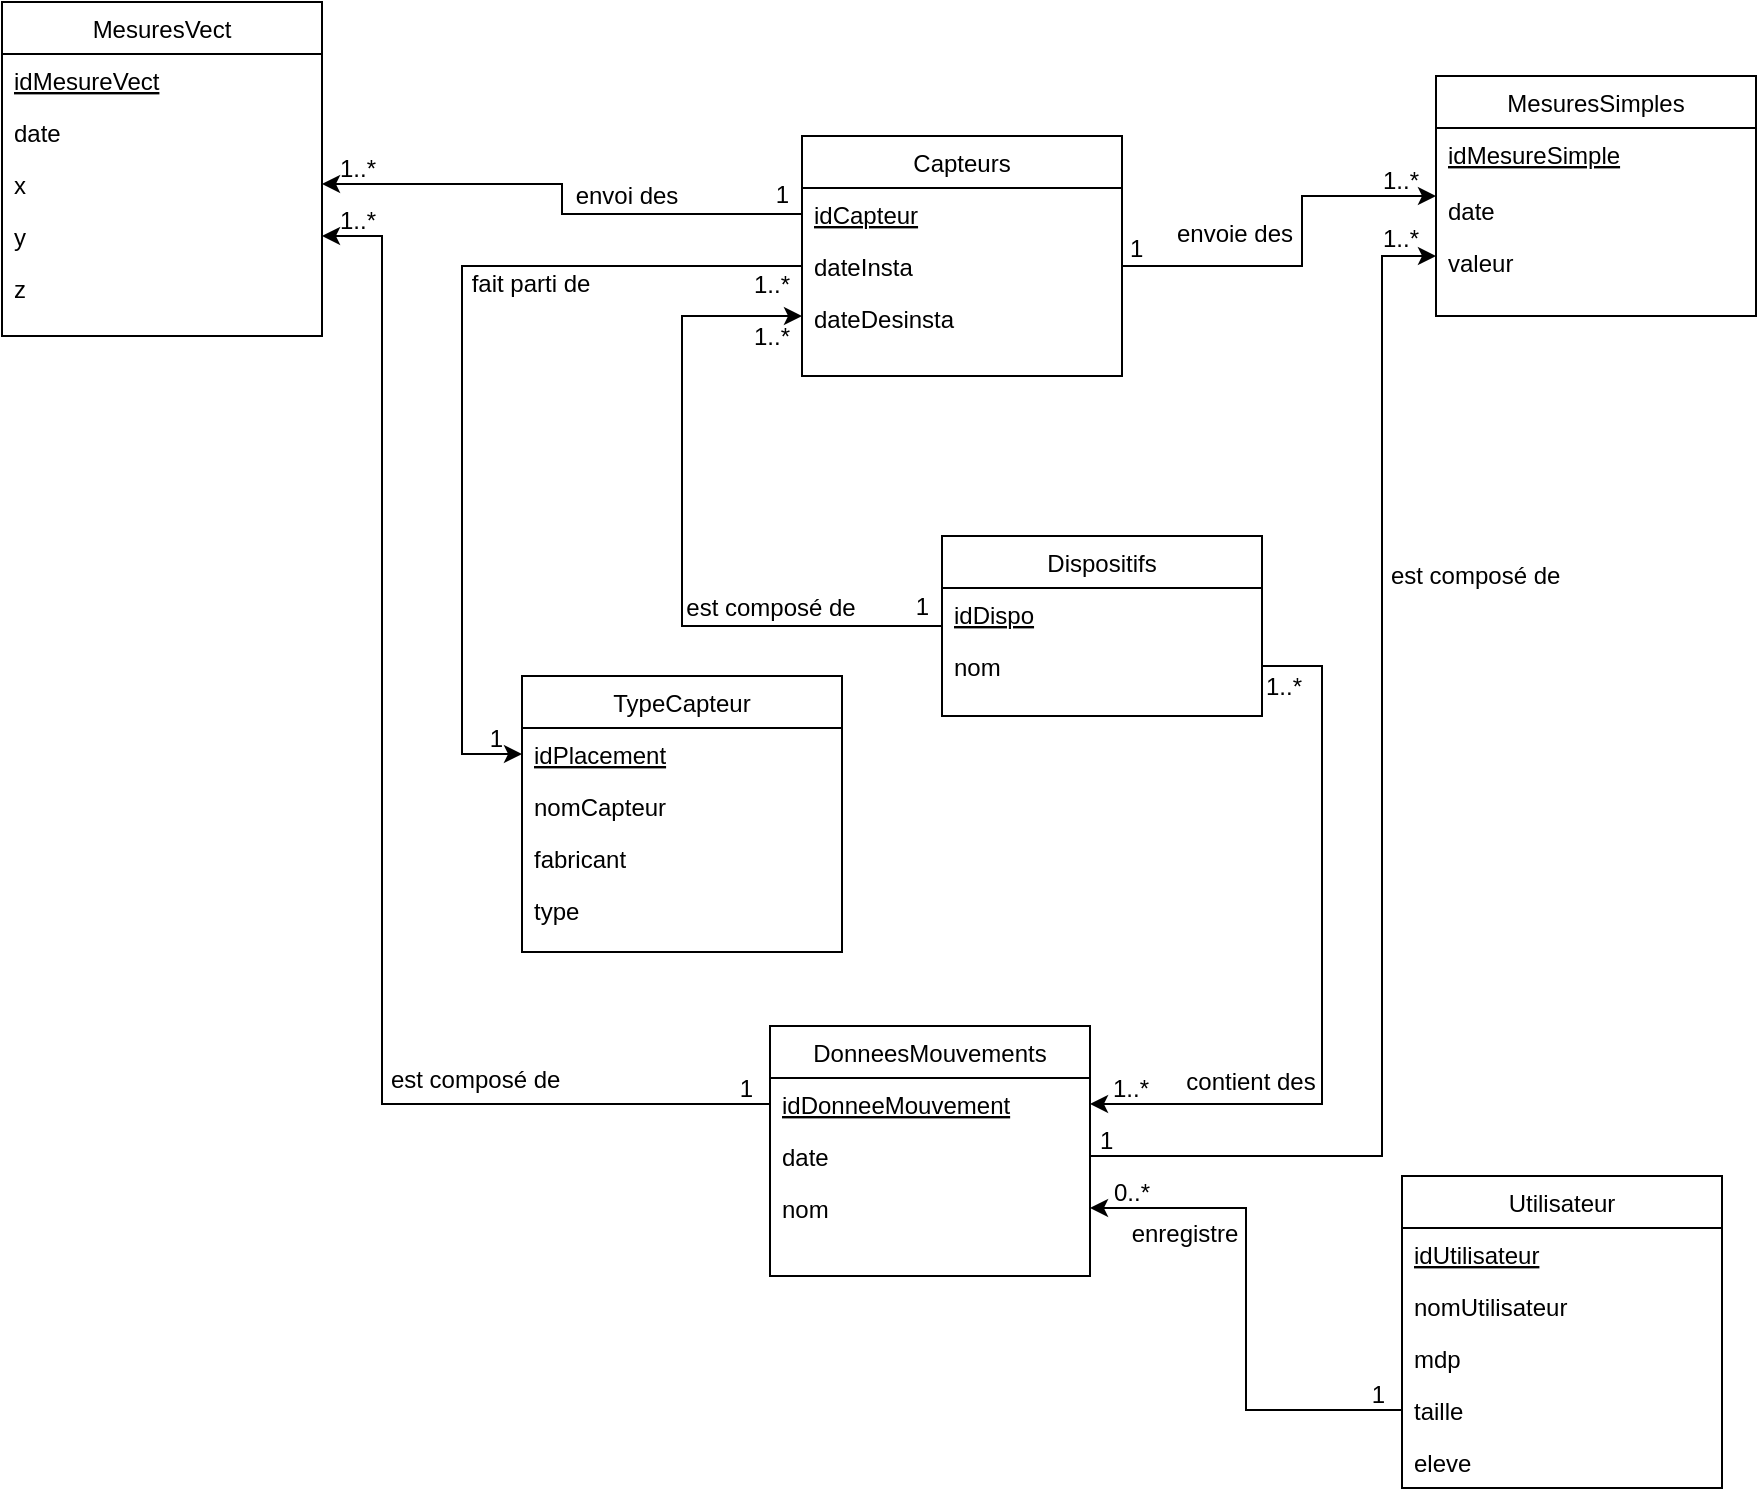 <mxfile>
    <diagram id="C5RBs43oDa-KdzZeNtuy" name="Page-1">
        <mxGraphModel dx="2178" dy="489" grid="1" gridSize="10" guides="1" tooltips="1" connect="1" arrows="1" fold="1" page="1" pageScale="1" pageWidth="827" pageHeight="1169" math="0" shadow="0">
            <root>
                <mxCell id="WIyWlLk6GJQsqaUBKTNV-0"/>
                <mxCell id="WIyWlLk6GJQsqaUBKTNV-1" parent="WIyWlLk6GJQsqaUBKTNV-0"/>
                <mxCell id="zkfFHV4jXpPFQw0GAbJ--0" value="Capteurs" style="swimlane;fontStyle=0;align=center;verticalAlign=top;childLayout=stackLayout;horizontal=1;startSize=26;horizontalStack=0;resizeParent=1;resizeLast=0;collapsible=1;marginBottom=0;rounded=0;shadow=0;strokeWidth=1;" parent="WIyWlLk6GJQsqaUBKTNV-1" vertex="1">
                    <mxGeometry x="350" y="140" width="160" height="120" as="geometry">
                        <mxRectangle x="230" y="140" width="160" height="26" as="alternateBounds"/>
                    </mxGeometry>
                </mxCell>
                <mxCell id="zkfFHV4jXpPFQw0GAbJ--1" value="idCapteur" style="text;align=left;verticalAlign=top;spacingLeft=4;spacingRight=4;overflow=hidden;rotatable=0;points=[[0,0.5],[1,0.5]];portConstraint=eastwest;fontStyle=4" parent="zkfFHV4jXpPFQw0GAbJ--0" vertex="1">
                    <mxGeometry y="26" width="160" height="26" as="geometry"/>
                </mxCell>
                <mxCell id="zN-kpuimuayOz62OdHt_-6" value="dateInsta" style="text;align=left;verticalAlign=top;spacingLeft=4;spacingRight=4;overflow=hidden;rotatable=0;points=[[0,0.5],[1,0.5]];portConstraint=eastwest;rounded=0;shadow=0;html=0;" parent="zkfFHV4jXpPFQw0GAbJ--0" vertex="1">
                    <mxGeometry y="52" width="160" height="26" as="geometry"/>
                </mxCell>
                <mxCell id="zN-kpuimuayOz62OdHt_-7" value="dateDesinsta" style="text;align=left;verticalAlign=top;spacingLeft=4;spacingRight=4;overflow=hidden;rotatable=0;points=[[0,0.5],[1,0.5]];portConstraint=eastwest;rounded=0;shadow=0;html=0;" parent="zkfFHV4jXpPFQw0GAbJ--0" vertex="1">
                    <mxGeometry y="78" width="160" height="26" as="geometry"/>
                </mxCell>
                <mxCell id="zkfFHV4jXpPFQw0GAbJ--13" value="MesuresVect" style="swimlane;fontStyle=0;align=center;verticalAlign=top;childLayout=stackLayout;horizontal=1;startSize=26;horizontalStack=0;resizeParent=1;resizeLast=0;collapsible=1;marginBottom=0;rounded=0;shadow=0;strokeWidth=1;" parent="WIyWlLk6GJQsqaUBKTNV-1" vertex="1">
                    <mxGeometry x="-50" y="73" width="160" height="167" as="geometry">
                        <mxRectangle x="340" y="380" width="170" height="26" as="alternateBounds"/>
                    </mxGeometry>
                </mxCell>
                <mxCell id="zN-kpuimuayOz62OdHt_-9" value="idMesureVect" style="text;align=left;verticalAlign=top;spacingLeft=4;spacingRight=4;overflow=hidden;rotatable=0;points=[[0,0.5],[1,0.5]];portConstraint=eastwest;rounded=0;shadow=0;html=0;fontStyle=4" parent="zkfFHV4jXpPFQw0GAbJ--13" vertex="1">
                    <mxGeometry y="26" width="160" height="26" as="geometry"/>
                </mxCell>
                <mxCell id="zN-kpuimuayOz62OdHt_-10" value="date" style="text;align=left;verticalAlign=top;spacingLeft=4;spacingRight=4;overflow=hidden;rotatable=0;points=[[0,0.5],[1,0.5]];portConstraint=eastwest;rounded=0;shadow=0;html=0;" parent="zkfFHV4jXpPFQw0GAbJ--13" vertex="1">
                    <mxGeometry y="52" width="160" height="26" as="geometry"/>
                </mxCell>
                <mxCell id="zN-kpuimuayOz62OdHt_-11" value="x" style="text;align=left;verticalAlign=top;spacingLeft=4;spacingRight=4;overflow=hidden;rotatable=0;points=[[0,0.5],[1,0.5]];portConstraint=eastwest;rounded=0;shadow=0;html=0;" parent="zkfFHV4jXpPFQw0GAbJ--13" vertex="1">
                    <mxGeometry y="78" width="160" height="26" as="geometry"/>
                </mxCell>
                <mxCell id="zN-kpuimuayOz62OdHt_-12" value="y" style="text;align=left;verticalAlign=top;spacingLeft=4;spacingRight=4;overflow=hidden;rotatable=0;points=[[0,0.5],[1,0.5]];portConstraint=eastwest;rounded=0;shadow=0;html=0;" parent="zkfFHV4jXpPFQw0GAbJ--13" vertex="1">
                    <mxGeometry y="104" width="160" height="26" as="geometry"/>
                </mxCell>
                <mxCell id="zN-kpuimuayOz62OdHt_-13" value="z" style="text;align=left;verticalAlign=top;spacingLeft=4;spacingRight=4;overflow=hidden;rotatable=0;points=[[0,0.5],[1,0.5]];portConstraint=eastwest;rounded=0;shadow=0;html=0;" parent="zkfFHV4jXpPFQw0GAbJ--13" vertex="1">
                    <mxGeometry y="130" width="160" height="26" as="geometry"/>
                </mxCell>
                <mxCell id="zkfFHV4jXpPFQw0GAbJ--17" value="MesuresSimples" style="swimlane;fontStyle=0;align=center;verticalAlign=top;childLayout=stackLayout;horizontal=1;startSize=26;horizontalStack=0;resizeParent=1;resizeLast=0;collapsible=1;marginBottom=0;rounded=0;shadow=0;strokeWidth=1;" parent="WIyWlLk6GJQsqaUBKTNV-1" vertex="1">
                    <mxGeometry x="667" y="110" width="160" height="120" as="geometry">
                        <mxRectangle x="550" y="140" width="160" height="26" as="alternateBounds"/>
                    </mxGeometry>
                </mxCell>
                <mxCell id="zkfFHV4jXpPFQw0GAbJ--19" value="idMesureSimple" style="text;align=left;verticalAlign=top;spacingLeft=4;spacingRight=4;overflow=hidden;rotatable=0;points=[[0,0.5],[1,0.5]];portConstraint=eastwest;rounded=0;shadow=0;html=0;fontStyle=4" parent="zkfFHV4jXpPFQw0GAbJ--17" vertex="1">
                    <mxGeometry y="26" width="160" height="28" as="geometry"/>
                </mxCell>
                <mxCell id="zkfFHV4jXpPFQw0GAbJ--20" value="date" style="text;align=left;verticalAlign=top;spacingLeft=4;spacingRight=4;overflow=hidden;rotatable=0;points=[[0,0.5],[1,0.5]];portConstraint=eastwest;rounded=0;shadow=0;html=0;" parent="zkfFHV4jXpPFQw0GAbJ--17" vertex="1">
                    <mxGeometry y="54" width="160" height="26" as="geometry"/>
                </mxCell>
                <mxCell id="9aGw7pQHKSIhIZDO6fZ9-0" value="valeur" style="text;align=left;verticalAlign=top;spacingLeft=4;spacingRight=4;overflow=hidden;rotatable=0;points=[[0,0.5],[1,0.5]];portConstraint=eastwest;rounded=0;shadow=0;html=0;" parent="zkfFHV4jXpPFQw0GAbJ--17" vertex="1">
                    <mxGeometry y="80" width="160" height="26" as="geometry"/>
                </mxCell>
                <mxCell id="zkfFHV4jXpPFQw0GAbJ--26" value="" style="endArrow=classic;shadow=0;strokeWidth=1;rounded=0;endFill=1;edgeStyle=elbowEdgeStyle;exitX=1;exitY=0.5;exitDx=0;exitDy=0;strokeColor=default;entryX=0;entryY=0.5;entryDx=0;entryDy=0;" parent="WIyWlLk6GJQsqaUBKTNV-1" target="zkfFHV4jXpPFQw0GAbJ--17" edge="1">
                    <mxGeometry x="0.5" y="41" relative="1" as="geometry">
                        <mxPoint x="510" y="205" as="sourcePoint"/>
                        <mxPoint x="667" y="190" as="targetPoint"/>
                        <mxPoint x="-40" y="32" as="offset"/>
                        <Array as="points">
                            <mxPoint x="600" y="200"/>
                        </Array>
                    </mxGeometry>
                </mxCell>
                <mxCell id="zkfFHV4jXpPFQw0GAbJ--27" value="1" style="resizable=0;align=left;verticalAlign=bottom;labelBackgroundColor=none;fontSize=12;" parent="zkfFHV4jXpPFQw0GAbJ--26" connectable="0" vertex="1">
                    <mxGeometry x="-1" relative="1" as="geometry">
                        <mxPoint x="2" as="offset"/>
                    </mxGeometry>
                </mxCell>
                <mxCell id="zkfFHV4jXpPFQw0GAbJ--28" value="1..*" style="resizable=0;align=right;verticalAlign=bottom;labelBackgroundColor=none;fontSize=12;" parent="zkfFHV4jXpPFQw0GAbJ--26" connectable="0" vertex="1">
                    <mxGeometry x="1" relative="1" as="geometry">
                        <mxPoint x="-7" y="1" as="offset"/>
                    </mxGeometry>
                </mxCell>
                <mxCell id="zkfFHV4jXpPFQw0GAbJ--29" value="envoie des" style="text;html=1;resizable=0;points=[];;align=center;verticalAlign=middle;labelBackgroundColor=none;rounded=0;shadow=0;strokeWidth=1;fontSize=12;" parent="zkfFHV4jXpPFQw0GAbJ--26" vertex="1" connectable="0">
                    <mxGeometry x="0.5" y="49" relative="1" as="geometry">
                        <mxPoint x="-53" y="68" as="offset"/>
                    </mxGeometry>
                </mxCell>
                <mxCell id="zN-kpuimuayOz62OdHt_-0" value="DonneesMouvements" style="swimlane;fontStyle=0;align=center;verticalAlign=top;childLayout=stackLayout;horizontal=1;startSize=26;horizontalStack=0;resizeParent=1;resizeLast=0;collapsible=1;marginBottom=0;rounded=0;shadow=0;strokeWidth=1;" parent="WIyWlLk6GJQsqaUBKTNV-1" vertex="1">
                    <mxGeometry x="334" y="585" width="160" height="125" as="geometry">
                        <mxRectangle x="130" y="380" width="160" height="26" as="alternateBounds"/>
                    </mxGeometry>
                </mxCell>
                <mxCell id="zN-kpuimuayOz62OdHt_-1" value="idDonneeMouvement" style="text;align=left;verticalAlign=top;spacingLeft=4;spacingRight=4;overflow=hidden;rotatable=0;points=[[0,0.5],[1,0.5]];portConstraint=eastwest;fontStyle=4" parent="zN-kpuimuayOz62OdHt_-0" vertex="1">
                    <mxGeometry y="26" width="160" height="26" as="geometry"/>
                </mxCell>
                <mxCell id="zN-kpuimuayOz62OdHt_-16" value="date" style="text;align=left;verticalAlign=top;spacingLeft=4;spacingRight=4;overflow=hidden;rotatable=0;points=[[0,0.5],[1,0.5]];portConstraint=eastwest;rounded=0;shadow=0;html=0;" parent="zN-kpuimuayOz62OdHt_-0" vertex="1">
                    <mxGeometry y="52" width="160" height="26" as="geometry"/>
                </mxCell>
                <mxCell id="zN-kpuimuayOz62OdHt_-81" value="nom" style="text;align=left;verticalAlign=top;spacingLeft=4;spacingRight=4;overflow=hidden;rotatable=0;points=[[0,0.5],[1,0.5]];portConstraint=eastwest;rounded=0;shadow=0;html=0;fontStyle=0" parent="zN-kpuimuayOz62OdHt_-0" vertex="1">
                    <mxGeometry y="78" width="160" height="26" as="geometry"/>
                </mxCell>
                <mxCell id="zN-kpuimuayOz62OdHt_-3" value="TypeCapteur" style="swimlane;fontStyle=0;align=center;verticalAlign=top;childLayout=stackLayout;horizontal=1;startSize=26;horizontalStack=0;resizeParent=1;resizeLast=0;collapsible=1;marginBottom=0;rounded=0;shadow=0;strokeWidth=1;" parent="WIyWlLk6GJQsqaUBKTNV-1" vertex="1">
                    <mxGeometry x="210" y="410" width="160" height="138" as="geometry">
                        <mxRectangle x="130" y="380" width="160" height="26" as="alternateBounds"/>
                    </mxGeometry>
                </mxCell>
                <mxCell id="zN-kpuimuayOz62OdHt_-4" value="idPlacement" style="text;align=left;verticalAlign=top;spacingLeft=4;spacingRight=4;overflow=hidden;rotatable=0;points=[[0,0.5],[1,0.5]];portConstraint=eastwest;fontStyle=4" parent="zN-kpuimuayOz62OdHt_-3" vertex="1">
                    <mxGeometry y="26" width="160" height="26" as="geometry"/>
                </mxCell>
                <mxCell id="zN-kpuimuayOz62OdHt_-5" value="nomCapteur" style="text;align=left;verticalAlign=top;spacingLeft=4;spacingRight=4;overflow=hidden;rotatable=0;points=[[0,0.5],[1,0.5]];portConstraint=eastwest;rounded=0;shadow=0;html=0;" parent="zN-kpuimuayOz62OdHt_-3" vertex="1">
                    <mxGeometry y="52" width="160" height="26" as="geometry"/>
                </mxCell>
                <mxCell id="zN-kpuimuayOz62OdHt_-30" value="fabricant&#10;" style="text;align=left;verticalAlign=top;spacingLeft=4;spacingRight=4;overflow=hidden;rotatable=0;points=[[0,0.5],[1,0.5]];portConstraint=eastwest;rounded=0;shadow=0;html=0;" parent="zN-kpuimuayOz62OdHt_-3" vertex="1">
                    <mxGeometry y="78" width="160" height="26" as="geometry"/>
                </mxCell>
                <mxCell id="zN-kpuimuayOz62OdHt_-76" value="type" style="text;align=left;verticalAlign=top;spacingLeft=4;spacingRight=4;overflow=hidden;rotatable=0;points=[[0,0.5],[1,0.5]];portConstraint=eastwest;rounded=0;shadow=0;html=0;" parent="zN-kpuimuayOz62OdHt_-3" vertex="1">
                    <mxGeometry y="104" width="160" height="26" as="geometry"/>
                </mxCell>
                <mxCell id="zN-kpuimuayOz62OdHt_-20" value="Utilisateur" style="swimlane;fontStyle=0;align=center;verticalAlign=top;childLayout=stackLayout;horizontal=1;startSize=26;horizontalStack=0;resizeParent=1;resizeLast=0;collapsible=1;marginBottom=0;rounded=0;shadow=0;strokeWidth=1;" parent="WIyWlLk6GJQsqaUBKTNV-1" vertex="1">
                    <mxGeometry x="650" y="660" width="160" height="156" as="geometry">
                        <mxRectangle x="130" y="380" width="160" height="26" as="alternateBounds"/>
                    </mxGeometry>
                </mxCell>
                <mxCell id="zN-kpuimuayOz62OdHt_-21" value="idUtilisateur" style="text;align=left;verticalAlign=top;spacingLeft=4;spacingRight=4;overflow=hidden;rotatable=0;points=[[0,0.5],[1,0.5]];portConstraint=eastwest;fontStyle=4" parent="zN-kpuimuayOz62OdHt_-20" vertex="1">
                    <mxGeometry y="26" width="160" height="26" as="geometry"/>
                </mxCell>
                <mxCell id="zN-kpuimuayOz62OdHt_-22" value="nomUtilisateur" style="text;align=left;verticalAlign=top;spacingLeft=4;spacingRight=4;overflow=hidden;rotatable=0;points=[[0,0.5],[1,0.5]];portConstraint=eastwest;rounded=0;shadow=0;html=0;" parent="zN-kpuimuayOz62OdHt_-20" vertex="1">
                    <mxGeometry y="52" width="160" height="26" as="geometry"/>
                </mxCell>
                <mxCell id="zN-kpuimuayOz62OdHt_-23" value="mdp" style="text;align=left;verticalAlign=top;spacingLeft=4;spacingRight=4;overflow=hidden;rotatable=0;points=[[0,0.5],[1,0.5]];portConstraint=eastwest;rounded=0;shadow=0;html=0;" parent="zN-kpuimuayOz62OdHt_-20" vertex="1">
                    <mxGeometry y="78" width="160" height="26" as="geometry"/>
                </mxCell>
                <mxCell id="zN-kpuimuayOz62OdHt_-24" value="taille" style="text;align=left;verticalAlign=top;spacingLeft=4;spacingRight=4;overflow=hidden;rotatable=0;points=[[0,0.5],[1,0.5]];portConstraint=eastwest;rounded=0;shadow=0;html=0;fontStyle=0" parent="zN-kpuimuayOz62OdHt_-20" vertex="1">
                    <mxGeometry y="104" width="160" height="26" as="geometry"/>
                </mxCell>
                <mxCell id="0" value="eleve" style="text;align=left;verticalAlign=top;spacingLeft=4;spacingRight=4;overflow=hidden;rotatable=0;points=[[0,0.5],[1,0.5]];portConstraint=eastwest;rounded=0;shadow=0;html=0;fontStyle=0" parent="zN-kpuimuayOz62OdHt_-20" vertex="1">
                    <mxGeometry y="130" width="160" height="26" as="geometry"/>
                </mxCell>
                <mxCell id="zN-kpuimuayOz62OdHt_-45" value="" style="endArrow=none;shadow=0;strokeWidth=1;rounded=0;endFill=0;edgeStyle=elbowEdgeStyle;exitX=1;exitY=0.5;exitDx=0;exitDy=0;strokeColor=default;startArrow=classic;startFill=1;entryX=0;entryY=0.5;entryDx=0;entryDy=0;" parent="WIyWlLk6GJQsqaUBKTNV-1" target="zkfFHV4jXpPFQw0GAbJ--1" edge="1">
                    <mxGeometry x="0.5" y="41" relative="1" as="geometry">
                        <mxPoint x="110" y="164" as="sourcePoint"/>
                        <mxPoint x="350" y="200" as="targetPoint"/>
                        <mxPoint x="-40" y="32" as="offset"/>
                    </mxGeometry>
                </mxCell>
                <mxCell id="zN-kpuimuayOz62OdHt_-46" value="1..*" style="resizable=0;align=left;verticalAlign=bottom;labelBackgroundColor=none;fontSize=12;" parent="zN-kpuimuayOz62OdHt_-45" connectable="0" vertex="1">
                    <mxGeometry x="-1" relative="1" as="geometry">
                        <mxPoint x="7" y="1" as="offset"/>
                    </mxGeometry>
                </mxCell>
                <mxCell id="zN-kpuimuayOz62OdHt_-47" value="1" style="resizable=0;align=right;verticalAlign=bottom;labelBackgroundColor=none;fontSize=12;" parent="zN-kpuimuayOz62OdHt_-45" connectable="0" vertex="1">
                    <mxGeometry x="1" relative="1" as="geometry">
                        <mxPoint x="-5" y="-1" as="offset"/>
                    </mxGeometry>
                </mxCell>
                <mxCell id="zN-kpuimuayOz62OdHt_-48" value="envoi des" style="text;html=1;resizable=0;points=[];;align=center;verticalAlign=middle;labelBackgroundColor=none;rounded=0;shadow=0;strokeWidth=1;fontSize=12;" parent="zN-kpuimuayOz62OdHt_-45" connectable="0" vertex="1">
                    <mxGeometry x="0.5" y="49" relative="1" as="geometry">
                        <mxPoint x="-25" y="40" as="offset"/>
                    </mxGeometry>
                </mxCell>
                <mxCell id="zN-kpuimuayOz62OdHt_-49" value="" style="endArrow=classic;shadow=0;strokeWidth=1;rounded=0;endFill=1;edgeStyle=elbowEdgeStyle;entryX=0;entryY=0.5;entryDx=0;entryDy=0;exitX=0;exitY=0.5;exitDx=0;exitDy=0;strokeColor=default;" parent="WIyWlLk6GJQsqaUBKTNV-1" source="zN-kpuimuayOz62OdHt_-6" target="zN-kpuimuayOz62OdHt_-4" edge="1">
                    <mxGeometry x="0.5" y="41" relative="1" as="geometry">
                        <mxPoint x="310" y="280" as="sourcePoint"/>
                        <mxPoint x="450" y="306" as="targetPoint"/>
                        <mxPoint x="-40" y="32" as="offset"/>
                        <Array as="points">
                            <mxPoint x="180" y="310"/>
                        </Array>
                    </mxGeometry>
                </mxCell>
                <mxCell id="zN-kpuimuayOz62OdHt_-50" value="1..*" style="resizable=0;align=left;verticalAlign=bottom;labelBackgroundColor=none;fontSize=12;" parent="zN-kpuimuayOz62OdHt_-49" connectable="0" vertex="1">
                    <mxGeometry x="-1" relative="1" as="geometry">
                        <mxPoint x="-26" y="18" as="offset"/>
                    </mxGeometry>
                </mxCell>
                <mxCell id="zN-kpuimuayOz62OdHt_-51" value="1" style="resizable=0;align=right;verticalAlign=bottom;labelBackgroundColor=none;fontSize=12;" parent="zN-kpuimuayOz62OdHt_-49" connectable="0" vertex="1">
                    <mxGeometry x="1" relative="1" as="geometry">
                        <mxPoint x="-8" y="1" as="offset"/>
                    </mxGeometry>
                </mxCell>
                <mxCell id="zN-kpuimuayOz62OdHt_-52" value="fait parti de" style="text;html=1;resizable=0;points=[];;align=center;verticalAlign=middle;labelBackgroundColor=none;rounded=0;shadow=0;strokeWidth=1;fontSize=12;" parent="zN-kpuimuayOz62OdHt_-49" connectable="0" vertex="1">
                    <mxGeometry x="0.5" y="49" relative="1" as="geometry">
                        <mxPoint x="-15" y="-154" as="offset"/>
                    </mxGeometry>
                </mxCell>
                <mxCell id="zN-kpuimuayOz62OdHt_-53" value="" style="endArrow=none;shadow=0;strokeWidth=1;rounded=0;endFill=0;edgeStyle=elbowEdgeStyle;entryX=0;entryY=0.5;entryDx=0;entryDy=0;exitX=1;exitY=0.5;exitDx=0;exitDy=0;strokeColor=default;startArrow=classic;startFill=1;" parent="WIyWlLk6GJQsqaUBKTNV-1" source="zN-kpuimuayOz62OdHt_-12" target="zN-kpuimuayOz62OdHt_-1" edge="1">
                    <mxGeometry x="0.5" y="41" relative="1" as="geometry">
                        <mxPoint x="290" y="400" as="sourcePoint"/>
                        <mxPoint x="430" y="426" as="targetPoint"/>
                        <mxPoint x="-40" y="32" as="offset"/>
                        <Array as="points">
                            <mxPoint x="140" y="410"/>
                        </Array>
                    </mxGeometry>
                </mxCell>
                <mxCell id="zN-kpuimuayOz62OdHt_-54" value="1..*" style="resizable=0;align=left;verticalAlign=bottom;labelBackgroundColor=none;fontSize=12;" parent="zN-kpuimuayOz62OdHt_-53" connectable="0" vertex="1">
                    <mxGeometry x="-1" relative="1" as="geometry">
                        <mxPoint x="7" y="1" as="offset"/>
                    </mxGeometry>
                </mxCell>
                <mxCell id="zN-kpuimuayOz62OdHt_-55" value="1" style="resizable=0;align=right;verticalAlign=bottom;labelBackgroundColor=none;fontSize=12;" parent="zN-kpuimuayOz62OdHt_-53" connectable="0" vertex="1">
                    <mxGeometry x="1" relative="1" as="geometry">
                        <mxPoint x="-7" y="1" as="offset"/>
                    </mxGeometry>
                </mxCell>
                <mxCell id="zN-kpuimuayOz62OdHt_-56" value="est composé de&amp;nbsp;" style="text;html=1;resizable=0;points=[];;align=center;verticalAlign=middle;labelBackgroundColor=none;rounded=0;shadow=0;strokeWidth=1;fontSize=12;" parent="zN-kpuimuayOz62OdHt_-53" connectable="0" vertex="1">
                    <mxGeometry x="0.5" y="49" relative="1" as="geometry">
                        <mxPoint x="18" y="37" as="offset"/>
                    </mxGeometry>
                </mxCell>
                <mxCell id="zN-kpuimuayOz62OdHt_-57" value="" style="endArrow=classic;shadow=0;strokeWidth=1;rounded=0;endFill=1;edgeStyle=elbowEdgeStyle;exitX=1;exitY=0.5;exitDx=0;exitDy=0;strokeColor=default;entryX=0;entryY=0.75;entryDx=0;entryDy=0;" parent="WIyWlLk6GJQsqaUBKTNV-1" edge="1">
                    <mxGeometry x="0.5" y="41" relative="1" as="geometry">
                        <mxPoint x="494" y="650" as="sourcePoint"/>
                        <mxPoint x="667" y="200" as="targetPoint"/>
                        <mxPoint x="-40" y="32" as="offset"/>
                        <Array as="points">
                            <mxPoint x="640" y="430"/>
                            <mxPoint x="610" y="434"/>
                        </Array>
                    </mxGeometry>
                </mxCell>
                <mxCell id="zN-kpuimuayOz62OdHt_-58" value="1" style="resizable=0;align=left;verticalAlign=bottom;labelBackgroundColor=none;fontSize=12;" parent="zN-kpuimuayOz62OdHt_-57" connectable="0" vertex="1">
                    <mxGeometry x="-1" relative="1" as="geometry">
                        <mxPoint x="3" y="1" as="offset"/>
                    </mxGeometry>
                </mxCell>
                <mxCell id="zN-kpuimuayOz62OdHt_-59" value="1..*" style="resizable=0;align=right;verticalAlign=bottom;labelBackgroundColor=none;fontSize=12;" parent="zN-kpuimuayOz62OdHt_-57" connectable="0" vertex="1">
                    <mxGeometry x="1" relative="1" as="geometry">
                        <mxPoint x="-7" as="offset"/>
                    </mxGeometry>
                </mxCell>
                <mxCell id="zN-kpuimuayOz62OdHt_-60" value="contient des" style="text;html=1;resizable=0;points=[];;align=center;verticalAlign=middle;labelBackgroundColor=none;rounded=0;shadow=0;strokeWidth=1;fontSize=12;" parent="zN-kpuimuayOz62OdHt_-57" connectable="0" vertex="1">
                    <mxGeometry x="0.5" y="49" relative="1" as="geometry">
                        <mxPoint x="-17" y="284" as="offset"/>
                    </mxGeometry>
                </mxCell>
                <mxCell id="zN-kpuimuayOz62OdHt_-61" value="" style="endArrow=none;shadow=0;strokeWidth=1;rounded=0;endFill=0;edgeStyle=elbowEdgeStyle;entryX=0;entryY=0.5;entryDx=0;entryDy=0;exitX=1;exitY=0.5;exitDx=0;exitDy=0;strokeColor=default;startArrow=classic;startFill=1;" parent="WIyWlLk6GJQsqaUBKTNV-1" source="zN-kpuimuayOz62OdHt_-81" target="zN-kpuimuayOz62OdHt_-24" edge="1">
                    <mxGeometry x="0.5" y="41" relative="1" as="geometry">
                        <mxPoint x="494" y="696.5" as="sourcePoint"/>
                        <mxPoint x="630" y="781.5" as="targetPoint"/>
                        <mxPoint x="-40" y="32" as="offset"/>
                        <Array as="points"/>
                    </mxGeometry>
                </mxCell>
                <mxCell id="zN-kpuimuayOz62OdHt_-62" value="0..*" style="resizable=0;align=left;verticalAlign=bottom;labelBackgroundColor=none;fontSize=12;" parent="zN-kpuimuayOz62OdHt_-61" connectable="0" vertex="1">
                    <mxGeometry x="-1" relative="1" as="geometry">
                        <mxPoint x="10" y="1" as="offset"/>
                    </mxGeometry>
                </mxCell>
                <mxCell id="zN-kpuimuayOz62OdHt_-63" value="1" style="resizable=0;align=right;verticalAlign=bottom;labelBackgroundColor=none;fontSize=12;" parent="zN-kpuimuayOz62OdHt_-61" connectable="0" vertex="1">
                    <mxGeometry x="1" relative="1" as="geometry">
                        <mxPoint x="-7" y="1" as="offset"/>
                    </mxGeometry>
                </mxCell>
                <mxCell id="zN-kpuimuayOz62OdHt_-64" value="&lt;span style=&quot;font-weight: normal;&quot;&gt;enregistre&lt;/span&gt;" style="text;html=1;resizable=0;points=[];;align=center;verticalAlign=middle;labelBackgroundColor=none;rounded=0;shadow=0;strokeWidth=1;fontSize=12;fontStyle=1" parent="zN-kpuimuayOz62OdHt_-61" connectable="0" vertex="1">
                    <mxGeometry x="0.5" y="49" relative="1" as="geometry">
                        <mxPoint x="-45" y="-39" as="offset"/>
                    </mxGeometry>
                </mxCell>
                <mxCell id="zN-kpuimuayOz62OdHt_-77" value="Dispositifs" style="swimlane;fontStyle=0;align=center;verticalAlign=top;childLayout=stackLayout;horizontal=1;startSize=26;horizontalStack=0;resizeParent=1;resizeLast=0;collapsible=1;marginBottom=0;rounded=0;shadow=0;strokeWidth=1;" parent="WIyWlLk6GJQsqaUBKTNV-1" vertex="1">
                    <mxGeometry x="420" y="340" width="160" height="90" as="geometry">
                        <mxRectangle x="130" y="380" width="160" height="26" as="alternateBounds"/>
                    </mxGeometry>
                </mxCell>
                <mxCell id="zN-kpuimuayOz62OdHt_-78" value="idDispo" style="text;align=left;verticalAlign=top;spacingLeft=4;spacingRight=4;overflow=hidden;rotatable=0;points=[[0,0.5],[1,0.5]];portConstraint=eastwest;rounded=0;shadow=0;html=0;fontStyle=4" parent="zN-kpuimuayOz62OdHt_-77" vertex="1">
                    <mxGeometry y="26" width="160" height="26" as="geometry"/>
                </mxCell>
                <mxCell id="zN-kpuimuayOz62OdHt_-79" value="nom" style="text;align=left;verticalAlign=top;spacingLeft=4;spacingRight=4;overflow=hidden;rotatable=0;points=[[0,0.5],[1,0.5]];portConstraint=eastwest;rounded=0;shadow=0;html=0;fontStyle=0" parent="zN-kpuimuayOz62OdHt_-77" vertex="1">
                    <mxGeometry y="52" width="160" height="26" as="geometry"/>
                </mxCell>
                <mxCell id="zN-kpuimuayOz62OdHt_-86" value="" style="endArrow=none;shadow=0;strokeWidth=1;rounded=0;endFill=0;edgeStyle=elbowEdgeStyle;entryX=0;entryY=0.5;entryDx=0;entryDy=0;exitX=0;exitY=0.75;exitDx=0;exitDy=0;strokeColor=default;startArrow=classic;startFill=1;" parent="WIyWlLk6GJQsqaUBKTNV-1" source="zkfFHV4jXpPFQw0GAbJ--0" target="zN-kpuimuayOz62OdHt_-77" edge="1">
                    <mxGeometry x="0.5" y="41" relative="1" as="geometry">
                        <mxPoint x="310" y="330" as="sourcePoint"/>
                        <mxPoint x="502" y="368" as="targetPoint"/>
                        <mxPoint x="-40" y="32" as="offset"/>
                        <Array as="points">
                            <mxPoint x="290" y="320"/>
                        </Array>
                    </mxGeometry>
                </mxCell>
                <mxCell id="zN-kpuimuayOz62OdHt_-87" value="1..*" style="resizable=0;align=left;verticalAlign=bottom;labelBackgroundColor=none;fontSize=12;" parent="zN-kpuimuayOz62OdHt_-86" connectable="0" vertex="1">
                    <mxGeometry x="-1" relative="1" as="geometry">
                        <mxPoint x="-26" y="19" as="offset"/>
                    </mxGeometry>
                </mxCell>
                <mxCell id="zN-kpuimuayOz62OdHt_-88" value="1" style="resizable=0;align=right;verticalAlign=bottom;labelBackgroundColor=none;fontSize=12;" parent="zN-kpuimuayOz62OdHt_-86" connectable="0" vertex="1">
                    <mxGeometry x="1" relative="1" as="geometry">
                        <mxPoint x="-5" y="-1" as="offset"/>
                    </mxGeometry>
                </mxCell>
                <mxCell id="zN-kpuimuayOz62OdHt_-89" value="est composé de" style="text;html=1;resizable=0;points=[];;align=center;verticalAlign=middle;labelBackgroundColor=none;rounded=0;shadow=0;strokeWidth=1;fontSize=12;" parent="zN-kpuimuayOz62OdHt_-86" connectable="0" vertex="1">
                    <mxGeometry x="0.5" y="49" relative="1" as="geometry">
                        <mxPoint y="40" as="offset"/>
                    </mxGeometry>
                </mxCell>
                <mxCell id="zN-kpuimuayOz62OdHt_-90" value="" style="endArrow=classic;shadow=0;strokeWidth=1;rounded=0;endFill=1;edgeStyle=elbowEdgeStyle;entryX=1;entryY=0.5;entryDx=0;entryDy=0;strokeColor=default;exitX=1;exitY=0.5;exitDx=0;exitDy=0;startArrow=none;startFill=0;" parent="WIyWlLk6GJQsqaUBKTNV-1" source="zN-kpuimuayOz62OdHt_-79" target="zN-kpuimuayOz62OdHt_-1" edge="1">
                    <mxGeometry x="0.5" y="41" relative="1" as="geometry">
                        <mxPoint x="590" y="400" as="sourcePoint"/>
                        <mxPoint x="580" y="648" as="targetPoint"/>
                        <mxPoint x="-40" y="32" as="offset"/>
                        <Array as="points">
                            <mxPoint x="610" y="580"/>
                        </Array>
                    </mxGeometry>
                </mxCell>
                <mxCell id="zN-kpuimuayOz62OdHt_-91" value="1..*" style="resizable=0;align=left;verticalAlign=bottom;labelBackgroundColor=none;fontSize=12;" parent="zN-kpuimuayOz62OdHt_-90" connectable="0" vertex="1">
                    <mxGeometry x="-1" relative="1" as="geometry">
                        <mxPoint y="19" as="offset"/>
                    </mxGeometry>
                </mxCell>
                <mxCell id="zN-kpuimuayOz62OdHt_-92" value="1..*" style="resizable=0;align=right;verticalAlign=bottom;labelBackgroundColor=none;fontSize=12;" parent="zN-kpuimuayOz62OdHt_-90" connectable="0" vertex="1">
                    <mxGeometry x="1" relative="1" as="geometry">
                        <mxPoint x="31" y="1" as="offset"/>
                    </mxGeometry>
                </mxCell>
                <mxCell id="zN-kpuimuayOz62OdHt_-93" value="est composé de&amp;nbsp;" style="text;html=1;resizable=0;points=[];;align=center;verticalAlign=middle;labelBackgroundColor=none;rounded=0;shadow=0;strokeWidth=1;fontSize=12;" parent="zN-kpuimuayOz62OdHt_-90" connectable="0" vertex="1">
                    <mxGeometry x="0.5" y="49" relative="1" as="geometry">
                        <mxPoint x="103" y="-313" as="offset"/>
                    </mxGeometry>
                </mxCell>
            </root>
        </mxGraphModel>
    </diagram>
</mxfile>